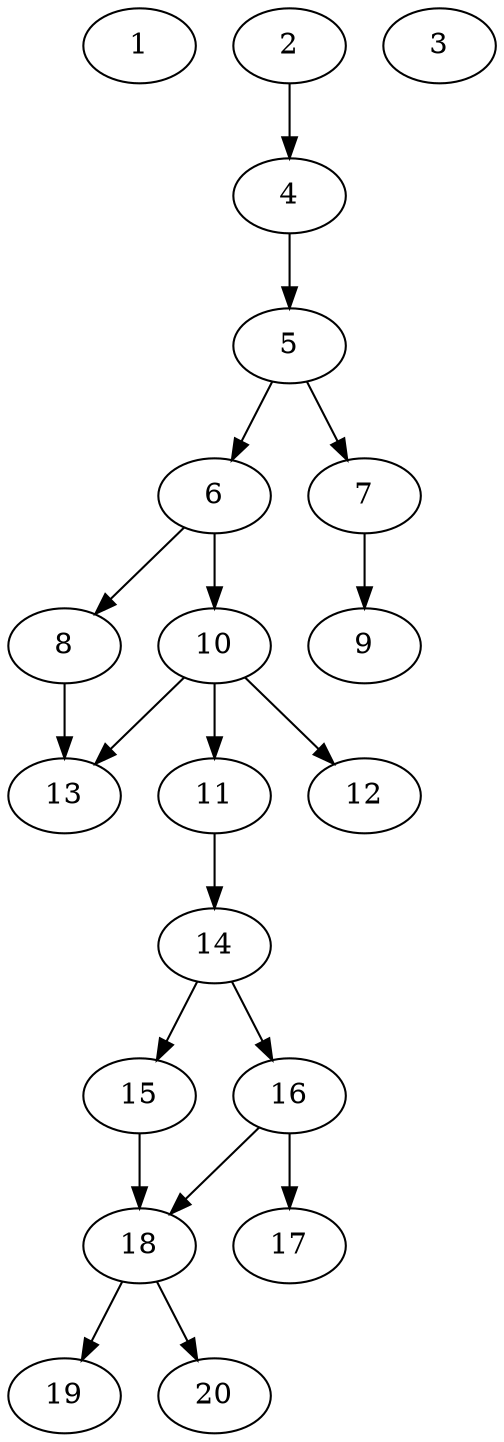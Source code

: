 // DAG automatically generated by daggen at Sat Jul 27 15:35:52 2019
// ./daggen --dot -n 20 --ccr 0.5 --fat 0.4 --regular 0.5 --density 0.6 --mindata 5242880 --maxdata 52428800 
digraph G {
  1 [size="104421376", alpha="0.14", expect_size="52210688"] 
  2 [size="32845824", alpha="0.04", expect_size="16422912"] 
  2 -> 4 [size ="16422912"]
  3 [size="35381248", alpha="0.03", expect_size="17690624"] 
  4 [size="49920000", alpha="0.15", expect_size="24960000"] 
  4 -> 5 [size ="24960000"]
  5 [size="78870528", alpha="0.07", expect_size="39435264"] 
  5 -> 6 [size ="39435264"]
  5 -> 7 [size ="39435264"]
  6 [size="103792640", alpha="0.10", expect_size="51896320"] 
  6 -> 8 [size ="51896320"]
  6 -> 10 [size ="51896320"]
  7 [size="96634880", alpha="0.17", expect_size="48317440"] 
  7 -> 9 [size ="48317440"]
  8 [size="65785856", alpha="0.20", expect_size="32892928"] 
  8 -> 13 [size ="32892928"]
  9 [size="100024320", alpha="0.12", expect_size="50012160"] 
  10 [size="11704320", alpha="0.17", expect_size="5852160"] 
  10 -> 11 [size ="5852160"]
  10 -> 12 [size ="5852160"]
  10 -> 13 [size ="5852160"]
  11 [size="36792320", alpha="0.07", expect_size="18396160"] 
  11 -> 14 [size ="18396160"]
  12 [size="102557696", alpha="0.00", expect_size="51278848"] 
  13 [size="26226688", alpha="0.08", expect_size="13113344"] 
  14 [size="40038400", alpha="0.09", expect_size="20019200"] 
  14 -> 15 [size ="20019200"]
  14 -> 16 [size ="20019200"]
  15 [size="18030592", alpha="0.18", expect_size="9015296"] 
  15 -> 18 [size ="9015296"]
  16 [size="49053696", alpha="0.10", expect_size="24526848"] 
  16 -> 17 [size ="24526848"]
  16 -> 18 [size ="24526848"]
  17 [size="94828544", alpha="0.08", expect_size="47414272"] 
  18 [size="79259648", alpha="0.06", expect_size="39629824"] 
  18 -> 19 [size ="39629824"]
  18 -> 20 [size ="39629824"]
  19 [size="78886912", alpha="0.00", expect_size="39443456"] 
  20 [size="41117696", alpha="0.18", expect_size="20558848"] 
}
